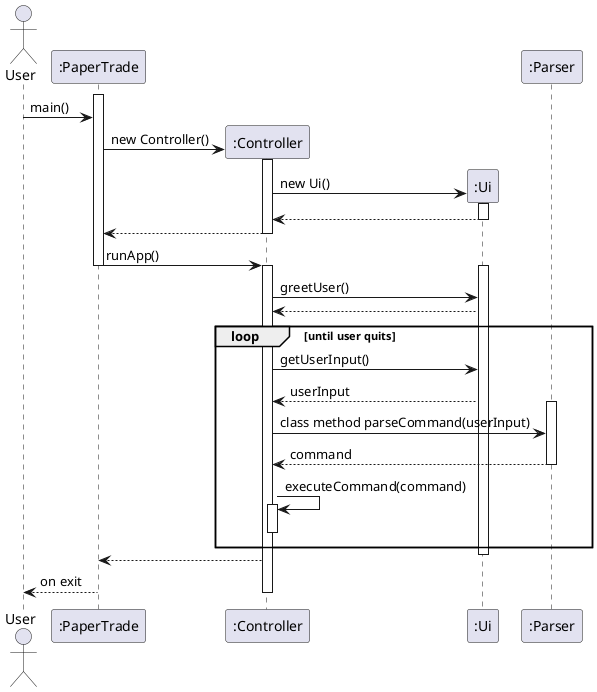 @startuml
actor User
participant ":PaperTrade" as PaperTrade
participant ":Controller" as Controller
participant ":Ui" as Ui
participant ":Parser" as Parser


activate PaperTrade
User -> PaperTrade : main()

create Controller
PaperTrade -> Controller : new Controller()
activate Controller

create Ui
Controller -> Ui : new Ui()
activate Ui
Controller <-- Ui
deactivate Ui

PaperTrade <-- Controller
deactivate Controller

PaperTrade -> Controller : runApp()
deactivate PaperTrade

activate Controller
activate Ui
Controller -> Ui : greetUser()
Controller <-- Ui
loop until user quits
    Controller -> Ui : getUserInput()
    Controller <-- Ui : userInput

    activate Parser
    Controller ->  Parser : class method parseCommand(userInput)
    Controller <-- Parser : command
    deactivate Parser

    Controller -> Controller : executeCommand(command)
    activate Controller
    deactivate Controller
end
deactivate Ui

PaperTrade <-- Controller

User <-- PaperTrade : on exit
deactivate Controller

@enduml